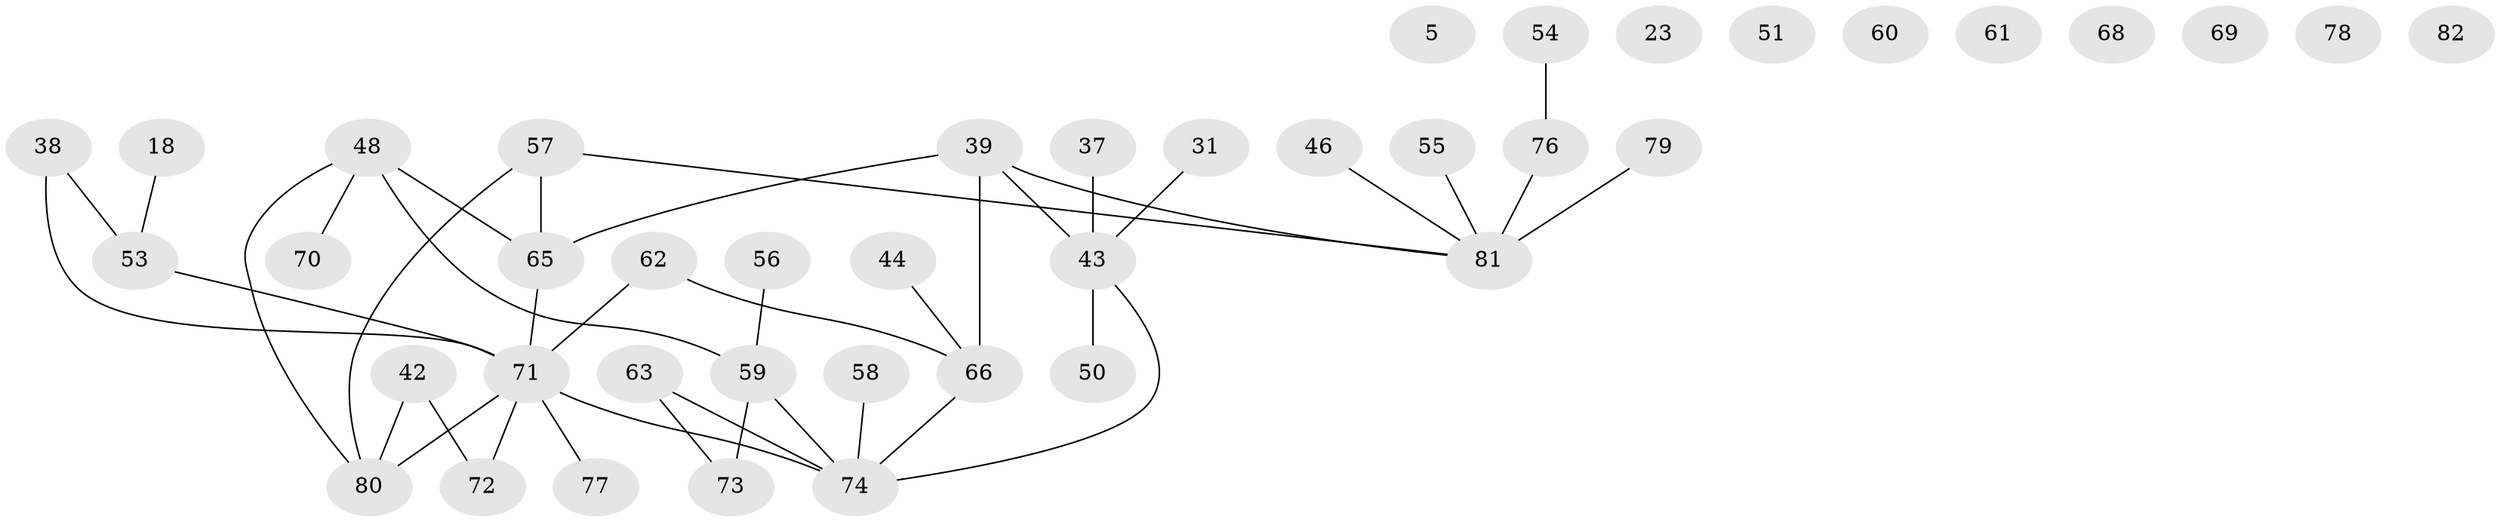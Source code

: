 // original degree distribution, {1: 0.3048780487804878, 2: 0.18292682926829268, 3: 0.2682926829268293, 0: 0.0975609756097561, 5: 0.04878048780487805, 4: 0.07317073170731707, 7: 0.012195121951219513, 6: 0.012195121951219513}
// Generated by graph-tools (version 1.1) at 2025/40/03/09/25 04:40:36]
// undirected, 41 vertices, 41 edges
graph export_dot {
graph [start="1"]
  node [color=gray90,style=filled];
  5;
  18;
  23;
  31;
  37;
  38;
  39 [super="+16"];
  42;
  43 [super="+1"];
  44;
  46;
  48 [super="+45"];
  50;
  51;
  53 [super="+34"];
  54;
  55;
  56;
  57 [super="+28"];
  58;
  59 [super="+9+24"];
  60 [super="+12"];
  61;
  62;
  63;
  65 [super="+21"];
  66 [super="+29"];
  68;
  69;
  70;
  71 [super="+32+35"];
  72;
  73;
  74 [super="+52+41"];
  76 [super="+67"];
  77;
  78;
  79;
  80 [super="+19+75"];
  81 [super="+26+64"];
  82;
  18 -- 53;
  31 -- 43;
  37 -- 43;
  38 -- 53 [weight=2];
  38 -- 71 [weight=2];
  39 -- 43 [weight=2];
  39 -- 66;
  39 -- 65;
  39 -- 81;
  42 -- 72;
  42 -- 80;
  43 -- 50;
  43 -- 74;
  44 -- 66;
  46 -- 81;
  48 -- 65;
  48 -- 80;
  48 -- 70;
  48 -- 59;
  53 -- 71;
  54 -- 76;
  55 -- 81;
  56 -- 59;
  57 -- 65;
  57 -- 80;
  57 -- 81;
  58 -- 74;
  59 -- 73;
  59 -- 74;
  62 -- 66;
  62 -- 71;
  63 -- 73;
  63 -- 74;
  65 -- 71 [weight=2];
  66 -- 74;
  71 -- 72;
  71 -- 80 [weight=2];
  71 -- 74;
  71 -- 77;
  76 -- 81 [weight=3];
  79 -- 81;
}
